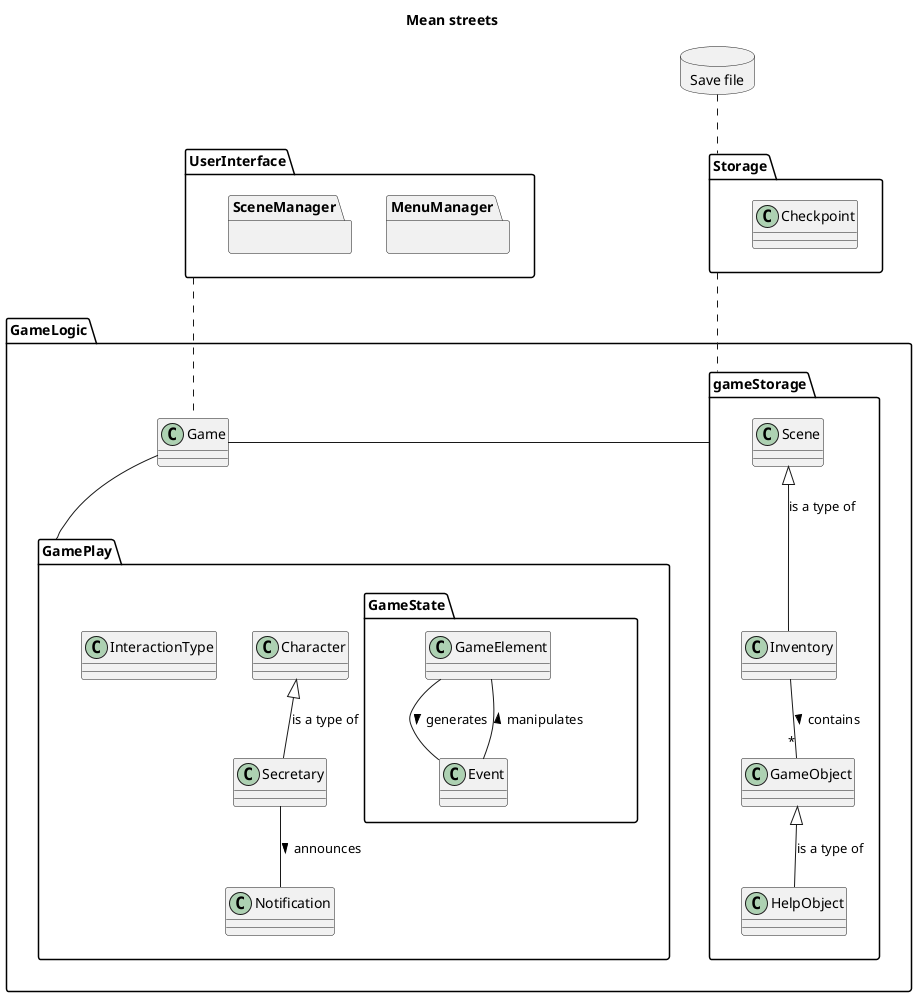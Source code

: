 @startuml
title Mean streets
top to bottom direction
database "Save file" {
}
package UserInterface {
    package MenuManager {}
    package SceneManager {}
}

package GameLogic {
    class Game
    package gameStorage {
        class Inventory
        class GameObject
        class HelpObject
        class Scene
    }


    package GamePlay {
        class Secretary
        class Character
        class Notification
        class InteractionType

        package GameState {
            class GameElement
            class Event
        }
    }
}

package Storage {
    class Checkpoint
}

"Save file".. Storage
UserInterface .. Game

Storage .. gameStorage


Game - gameStorage
Game -- GamePlay

Character <|-- Secretary : is a type of
Scene <|-- Inventory : is a type of
Inventory -- "*" GameObject : contains >

Secretary -- Notification : announces >
GameObject <|-- HelpObject : is a type of

GameElement -- Event : generates >
Event -- GameElement : manipulates >

@enduml